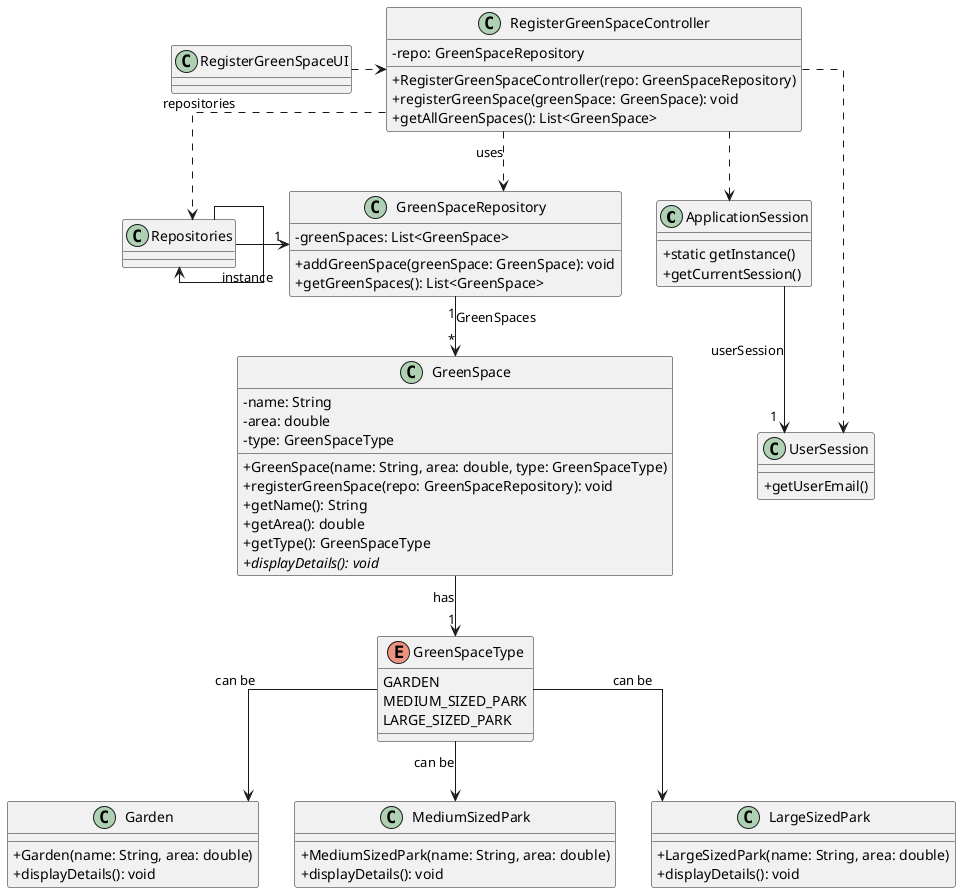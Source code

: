 @startuml

skinparam packageStyle rectangle
skinparam shadowing false
skinparam linetype polyline
skinparam linetype ortho

skinparam classAttributeIconSize 0


class ApplicationSession {
    + static getInstance()
    + getCurrentSession()
}

class UserSession {
    + getUserEmail()
}

class GreenSpace {
    - name: String
    - area: double
    - type: GreenSpaceType

    + GreenSpace(name: String, area: double, type: GreenSpaceType)
    + registerGreenSpace(repo: GreenSpaceRepository): void
    + getName(): String
    + getArea(): double
    + getType(): GreenSpaceType
    {abstract} + displayDetails(): void
}

class Garden {
    + Garden(name: String, area: double)
    + displayDetails(): void
}

class MediumSizedPark {
    + MediumSizedPark(name: String, area: double)
    + displayDetails(): void
}

class LargeSizedPark {
    + LargeSizedPark(name: String, area: double)
    + displayDetails(): void
}

class GreenSpaceRepository {
    - greenSpaces: List<GreenSpace>

    + addGreenSpace(greenSpace: GreenSpace): void
    + getGreenSpaces(): List<GreenSpace>
}

class RegisterGreenSpaceController {
    - repo: GreenSpaceRepository

    + RegisterGreenSpaceController(repo: GreenSpaceRepository)
    + registerGreenSpace(greenSpace: GreenSpace): void
    + getAllGreenSpaces(): List<GreenSpace>
}

enum GreenSpaceType {
    GARDEN
    MEDIUM_SIZED_PARK
    LARGE_SIZED_PARK
}

ApplicationSession --> "1" UserSession : userSession

RegisterGreenSpaceController ..> ApplicationSession
RegisterGreenSpaceController ..> UserSession

Repositories -> Repositories : instance

RegisterGreenSpaceUI .> RegisterGreenSpaceController

RegisterGreenSpaceController .> Repositories : repositories

Repositories -> "1" GreenSpaceRepository

RegisterGreenSpaceController ..> GreenSpaceRepository : uses

GreenSpaceType --> Garden : can be
GreenSpaceType --> MediumSizedPark : can be
GreenSpaceType --> LargeSizedPark : can be

GreenSpace --> "1" GreenSpaceType : has

GreenSpaceRepository "1" --> "*" GreenSpace : GreenSpaces

@enduml

